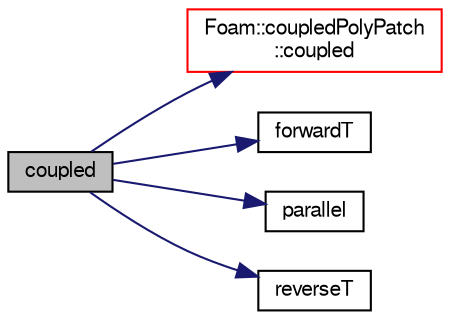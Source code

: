 digraph "coupled"
{
  bgcolor="transparent";
  edge [fontname="FreeSans",fontsize="10",labelfontname="FreeSans",labelfontsize="10"];
  node [fontname="FreeSans",fontsize="10",shape=record];
  rankdir="LR";
  Node10 [label="coupled",height=0.2,width=0.4,color="black", fillcolor="grey75", style="filled", fontcolor="black"];
  Node10 -> Node11 [color="midnightblue",fontsize="10",style="solid",fontname="FreeSans"];
  Node11 [label="Foam::coupledPolyPatch\l::coupled",height=0.2,width=0.4,color="red",URL="$a27426.html#a39c01db0e66d00fe0621a0c7e5fc4ead",tooltip="Return true because this patch is coupled. "];
  Node10 -> Node13 [color="midnightblue",fontsize="10",style="solid",fontname="FreeSans"];
  Node13 [label="forwardT",height=0.2,width=0.4,color="black",URL="$a22794.html#afdf91995b1dad00ee0a93273eb29ad23",tooltip="Return face transformation tensor. "];
  Node10 -> Node14 [color="midnightblue",fontsize="10",style="solid",fontname="FreeSans"];
  Node14 [label="parallel",height=0.2,width=0.4,color="black",URL="$a22794.html#a2081395810a413fe329e591ad879087e",tooltip="Are the cyclic planes parallel. "];
  Node10 -> Node15 [color="midnightblue",fontsize="10",style="solid",fontname="FreeSans"];
  Node15 [label="reverseT",height=0.2,width=0.4,color="black",URL="$a22794.html#a305de1bb13911d7cbbedb186786620ee",tooltip="Return neighbour-cell transformation tensor. "];
}
